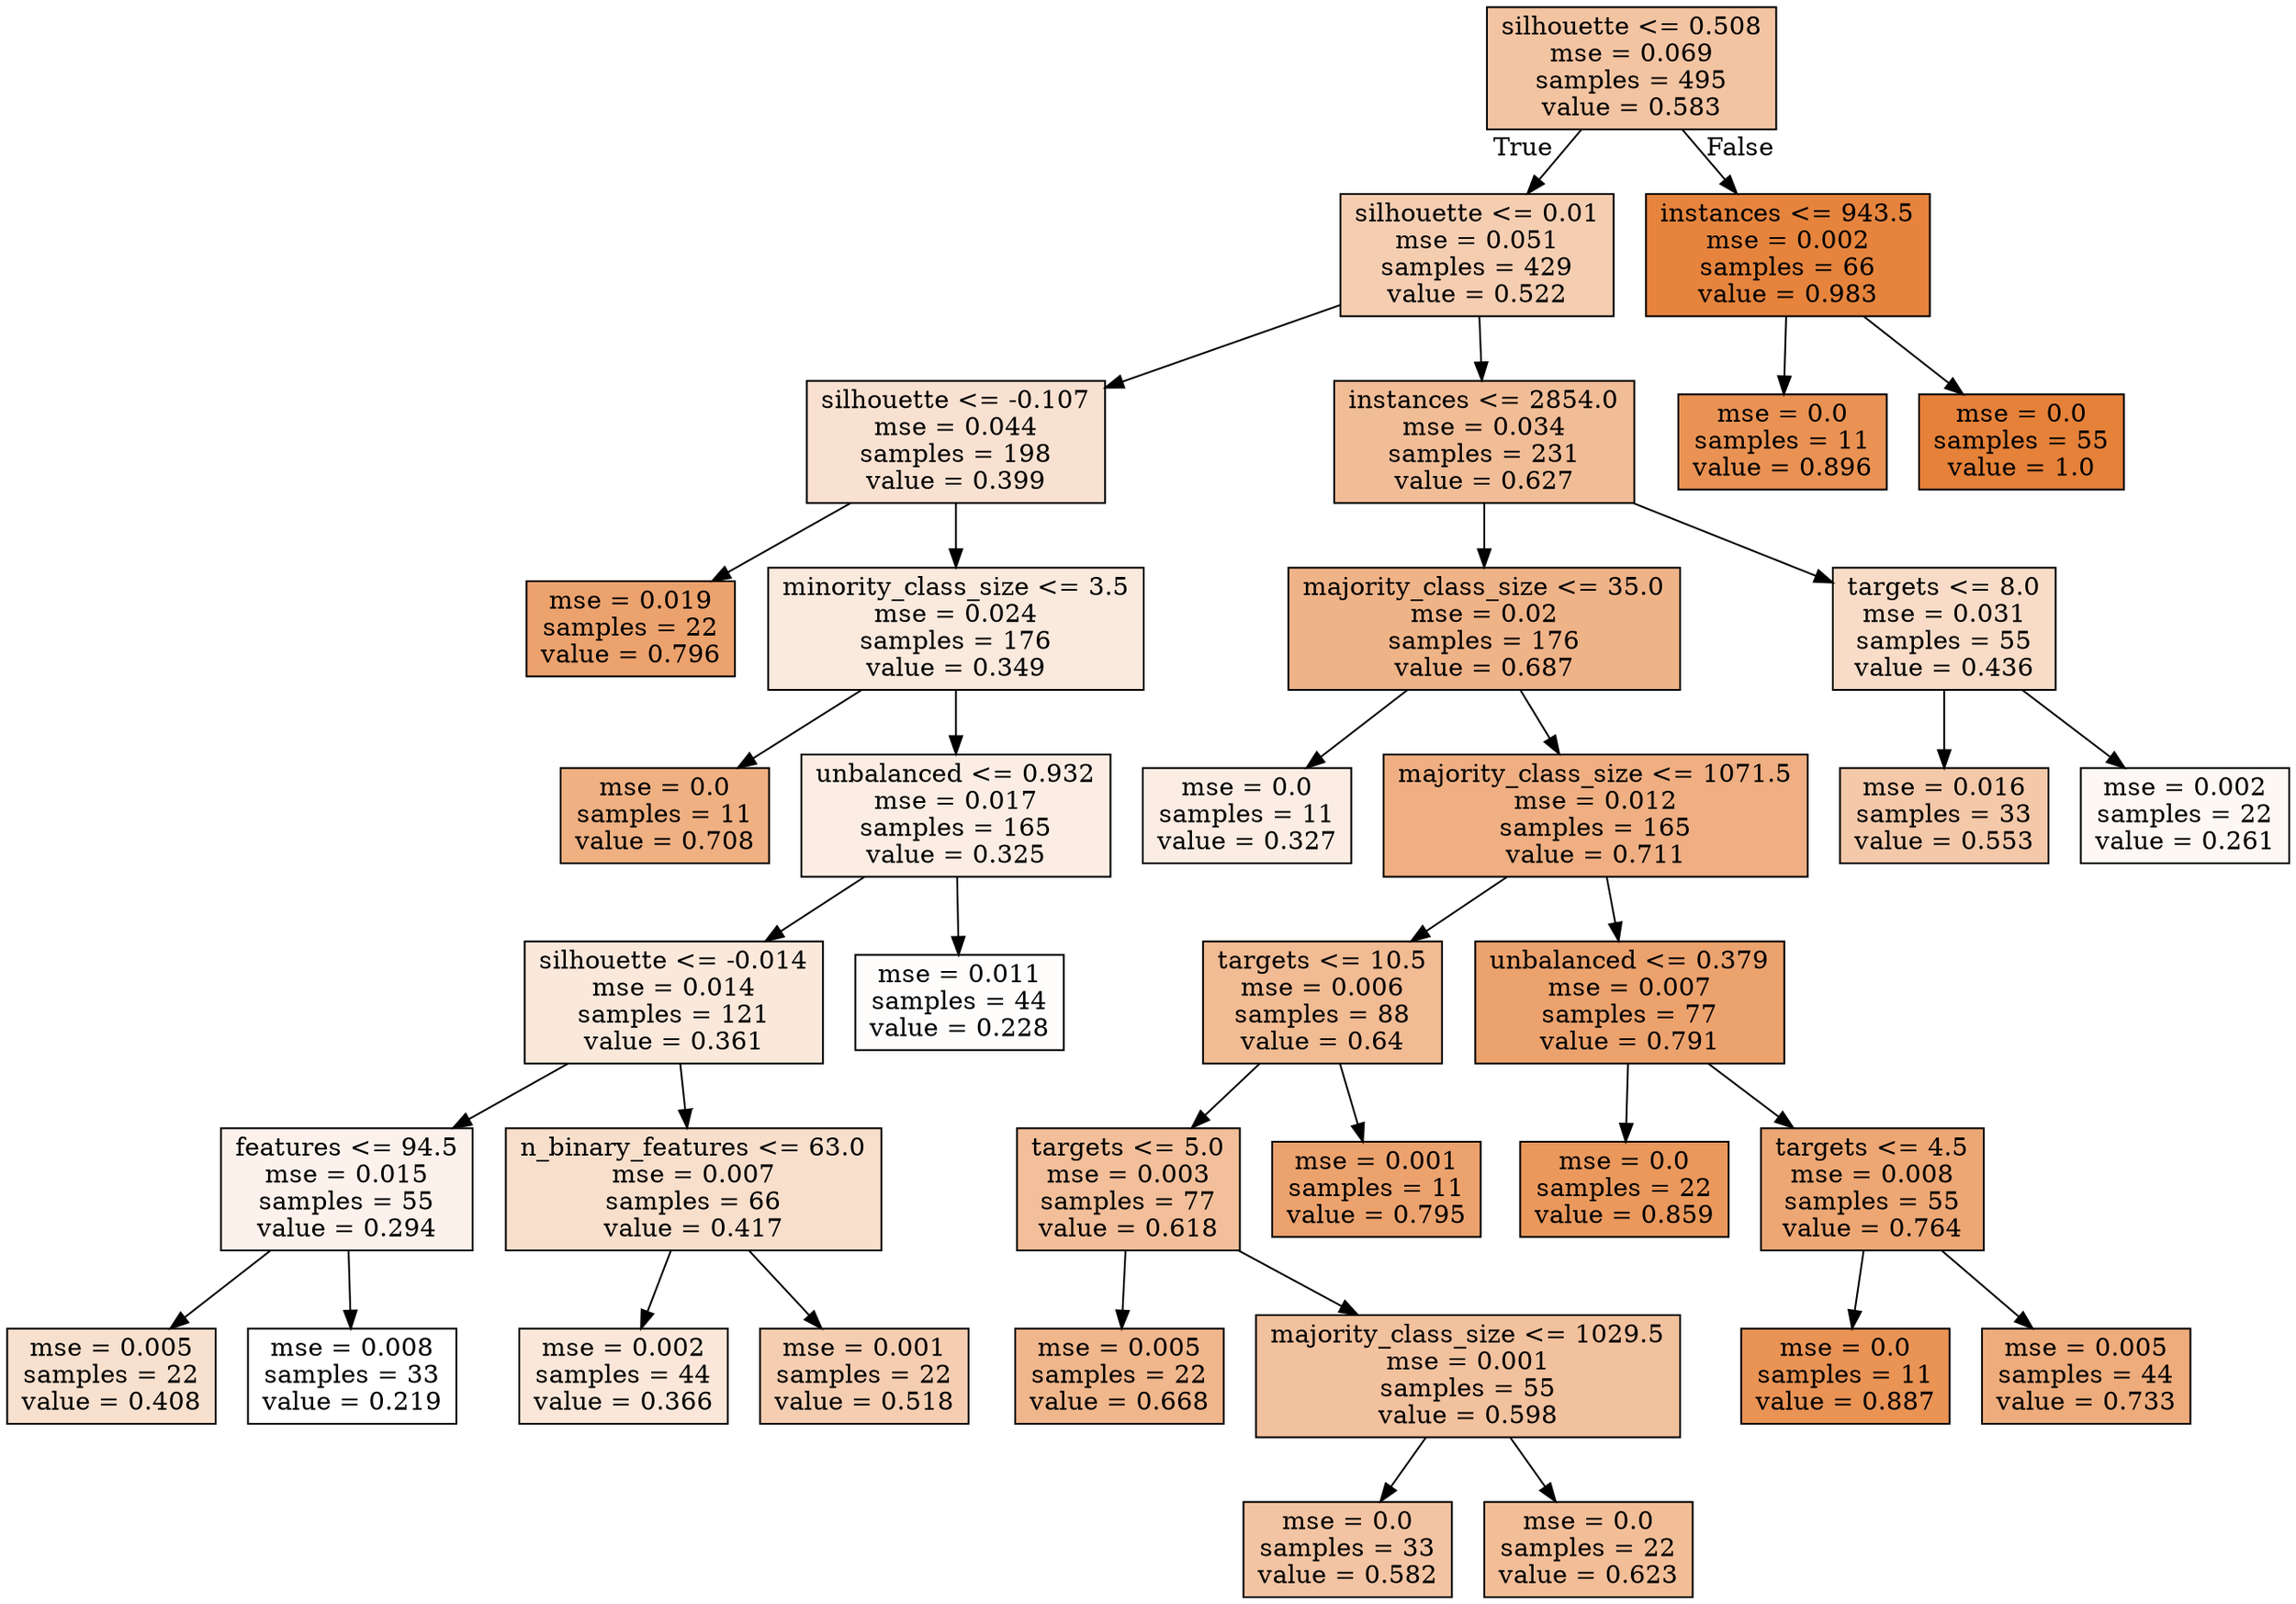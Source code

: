 digraph Tree {
node [shape=box, style="filled", color="black"] ;
0 [label="silhouette <= 0.508\nmse = 0.069\nsamples = 495\nvalue = 0.583", fillcolor="#e5813977"] ;
1 [label="silhouette <= 0.01\nmse = 0.051\nsamples = 429\nvalue = 0.522", fillcolor="#e5813963"] ;
0 -> 1 [labeldistance=2.5, labelangle=45, headlabel="True"] ;
2 [label="silhouette <= -0.107\nmse = 0.044\nsamples = 198\nvalue = 0.399", fillcolor="#e581393b"] ;
1 -> 2 ;
3 [label="mse = 0.019\nsamples = 22\nvalue = 0.796", fillcolor="#e58139bc"] ;
2 -> 3 ;
4 [label="minority_class_size <= 3.5\nmse = 0.024\nsamples = 176\nvalue = 0.349", fillcolor="#e581392b"] ;
2 -> 4 ;
5 [label="mse = 0.0\nsamples = 11\nvalue = 0.708", fillcolor="#e58139a0"] ;
4 -> 5 ;
6 [label="unbalanced <= 0.932\nmse = 0.017\nsamples = 165\nvalue = 0.325", fillcolor="#e5813923"] ;
4 -> 6 ;
7 [label="silhouette <= -0.014\nmse = 0.014\nsamples = 121\nvalue = 0.361", fillcolor="#e581392e"] ;
6 -> 7 ;
8 [label="features <= 94.5\nmse = 0.015\nsamples = 55\nvalue = 0.294", fillcolor="#e5813919"] ;
7 -> 8 ;
9 [label="mse = 0.005\nsamples = 22\nvalue = 0.408", fillcolor="#e581393e"] ;
8 -> 9 ;
10 [label="mse = 0.008\nsamples = 33\nvalue = 0.219", fillcolor="#e5813900"] ;
8 -> 10 ;
11 [label="n_binary_features <= 63.0\nmse = 0.007\nsamples = 66\nvalue = 0.417", fillcolor="#e5813941"] ;
7 -> 11 ;
12 [label="mse = 0.002\nsamples = 44\nvalue = 0.366", fillcolor="#e5813930"] ;
11 -> 12 ;
13 [label="mse = 0.001\nsamples = 22\nvalue = 0.518", fillcolor="#e5813962"] ;
11 -> 13 ;
14 [label="mse = 0.011\nsamples = 44\nvalue = 0.228", fillcolor="#e5813903"] ;
6 -> 14 ;
15 [label="instances <= 2854.0\nmse = 0.034\nsamples = 231\nvalue = 0.627", fillcolor="#e5813985"] ;
1 -> 15 ;
16 [label="majority_class_size <= 35.0\nmse = 0.02\nsamples = 176\nvalue = 0.687", fillcolor="#e5813999"] ;
15 -> 16 ;
17 [label="mse = 0.0\nsamples = 11\nvalue = 0.327", fillcolor="#e5813923"] ;
16 -> 17 ;
18 [label="majority_class_size <= 1071.5\nmse = 0.012\nsamples = 165\nvalue = 0.711", fillcolor="#e58139a1"] ;
16 -> 18 ;
19 [label="targets <= 10.5\nmse = 0.006\nsamples = 88\nvalue = 0.64", fillcolor="#e581398a"] ;
18 -> 19 ;
20 [label="targets <= 5.0\nmse = 0.003\nsamples = 77\nvalue = 0.618", fillcolor="#e5813982"] ;
19 -> 20 ;
21 [label="mse = 0.005\nsamples = 22\nvalue = 0.668", fillcolor="#e5813993"] ;
20 -> 21 ;
22 [label="majority_class_size <= 1029.5\nmse = 0.001\nsamples = 55\nvalue = 0.598", fillcolor="#e581397c"] ;
20 -> 22 ;
23 [label="mse = 0.0\nsamples = 33\nvalue = 0.582", fillcolor="#e5813976"] ;
22 -> 23 ;
24 [label="mse = 0.0\nsamples = 22\nvalue = 0.623", fillcolor="#e5813984"] ;
22 -> 24 ;
25 [label="mse = 0.001\nsamples = 11\nvalue = 0.795", fillcolor="#e58139bc"] ;
19 -> 25 ;
26 [label="unbalanced <= 0.379\nmse = 0.007\nsamples = 77\nvalue = 0.791", fillcolor="#e58139bb"] ;
18 -> 26 ;
27 [label="mse = 0.0\nsamples = 22\nvalue = 0.859", fillcolor="#e58139d1"] ;
26 -> 27 ;
28 [label="targets <= 4.5\nmse = 0.008\nsamples = 55\nvalue = 0.764", fillcolor="#e58139b2"] ;
26 -> 28 ;
29 [label="mse = 0.0\nsamples = 11\nvalue = 0.887", fillcolor="#e58139da"] ;
28 -> 29 ;
30 [label="mse = 0.005\nsamples = 44\nvalue = 0.733", fillcolor="#e58139a8"] ;
28 -> 30 ;
31 [label="targets <= 8.0\nmse = 0.031\nsamples = 55\nvalue = 0.436", fillcolor="#e5813947"] ;
15 -> 31 ;
32 [label="mse = 0.016\nsamples = 33\nvalue = 0.553", fillcolor="#e581396d"] ;
31 -> 32 ;
33 [label="mse = 0.002\nsamples = 22\nvalue = 0.261", fillcolor="#e581390e"] ;
31 -> 33 ;
34 [label="instances <= 943.5\nmse = 0.002\nsamples = 66\nvalue = 0.983", fillcolor="#e58139f9"] ;
0 -> 34 [labeldistance=2.5, labelangle=-45, headlabel="False"] ;
35 [label="mse = 0.0\nsamples = 11\nvalue = 0.896", fillcolor="#e58139dd"] ;
34 -> 35 ;
36 [label="mse = 0.0\nsamples = 55\nvalue = 1.0", fillcolor="#e58139ff"] ;
34 -> 36 ;
}
